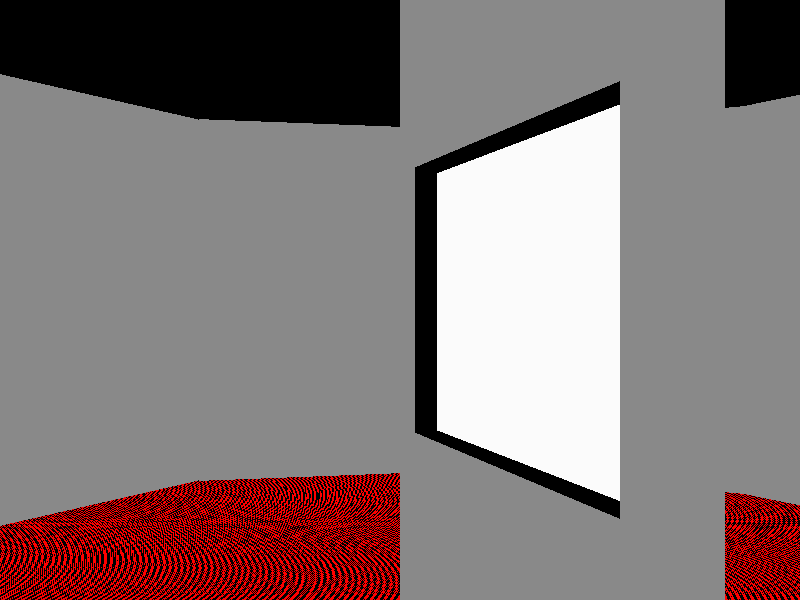 #version 3.7;
#include "colors.inc"
#include "shapes.inc"

/* 
Plan du sol avec vecteur normal Y P(x,z)
Axe de roation pour les transofromation Y
*/
plane { y, 0
    pigment{
        checker Red Black
        }
}

/* 
Definition de la couche exterieur et intï¿½rieur du mur 
Epaisseur = 15 cm
Longueur = 1m = 100 cm
Hauteur = 4 m = 400 cm
On texturera a la fin de l'assemblage des morceau en doublant cette couche et en ajoutant une couche de 1 cm de Verre au milieu 
pour les fenetres.
*/
#declare F_Mur_entier = box {
    <-7.5,0,0>,<7.5,400,100> //Centrage de la partie de mur par rapport a x = 0 et suit l'axe Z
}

#declare F_Mur_avec_fenetre = box {
    <-7.5,-200,-50>,<7.5,200,50> // Version du Mur centr�e sur (0,0,0) pour faire la fenetre
}
#declare F_Couche_Fenetre = Round_Box( 
    <-8,-40,-40>,
    <8,40,40>,
    0.3,
    false,
)
#declare F_Couche_verre = Round_Box( 
    <-1.5,0,0>,
    <1.5,79.5,79.5>, // Centrer comme les couches int/ext
    0.3,
    false,
)   

///MATERIAUX

#declare M_Mur = material{
    texture
    {
     pigment{
        rgb<0.5,0.5,0.5>
    }
    finish {
        ambient 1
        emission  0
        specular 1 roughness 1
        reflection 1
        }
    }
}
    
#declare M_Window_Glass =
material{    
    texture{
        pigment{ rgbf<0.98,0.98,0.98,0.8>}
            finish { diffuse 0.1
                reflection 0.2
                specular 0.8
                roughness 0.0003
                phong 1
                phong_size 400}
           }
} 

/* 
Definition taille du trou fenetre // Out
*/
    
    
    

/*                                                                                                  
Definition de la couche du milieu du mur 
Epaisseur = 3 cm
Longueur = 80cm
Hauteur = 80cm
On utilisera cette couche pour faire des fenetres dans notre piï¿½ce
*/

///HABILLAGE////
#declare Mur_Fenetre= object{
    F_Mur_avec_fenetre
    material{M_Mur}
}
#declare Mur = object{
    F_Mur_entier
    material{M_Mur}
}


#declare Glass_window = object{ 
    F_Couche_verre
    material{M_Window_Glass}
}

#declare Mur_Creuse = difference
{
    object
    {
        Mur_Fenetre
    }
    object
    {
        F_Couche_Fenetre
    }
}

object{
    Mur // Remplacer par mur avec fenetre une fois l'objet final crée
    scale <1,1,sqrt(10)> //Scale de Z
    rotate <0, 19, 0>
    translate <-600,0,0>
    // Segment AI P(x,z) 
}

object{
    Mur
    scale <1,1,sqrt(8)> //Scale de Z
    rotate <0, 45, 0>
    translate <-500,0,300>
    // Segment IH P(x,z)  
}

object{
    Mur // Remplacer par mur avec fenetre une fois l'objet final crée
    scale <1,1,sqrt(10)> //Scale de Z
    rotate <0, 71, 0>
    translate <-300,0,500>
    // Segment HC P(x,z) 
}

object{
    Mur
    scale <1,1,sqrt(10)> //Scale de Z
    rotate <0, 109, 0>
    translate <0,0,600>
    // Segment CG P(x,z)  
}

object{
    Mur // Remplacer par mur avec fenetre une fois l'objet final crée
    scale <1,1,sqrt(8)>
    rotate <0, 135, 0>
    translate <300,0,500>
    // Segment GF P(x,z) 
}

object{
    Mur
    scale <1,1,sqrt(10)> //Scale de Z
    rotate <0, 161, 0>
    translate <500,0,300>
    
    // Segment FB P(x,z) 
}
// Modifier les dimention de ces 3 murs si on veut ajouter des fenetre dedans 
object{
    Mur
    scale<1,1,8>
    translate<-600,0,-800>
    
    // Segment EA P(x,z)
}

object{
    Mur
    scale<1,1,8>
    translate<600,0,-800>
    
    // Segment DB P(x,z)
}

object{
    Mur
    scale<1,1,12>
    rotate<0,90,0>
    translate<-600,0,-800>
    
    // Segment ED P(x,z)
}


#declare Window_Object = union{
    object{Mur_Creuse translate<-7.5,200,20>}
    object{Glass_window translate<-6,159.5,-19.5>}
}

object{Window_Object}

/*
Ajouter du verre (table.pov)
Faire les fenetres (Round_Box voir meuble.pov)
Box qui ferme en haut + en bas
Skysphere + ï¿½clairement
*/

camera { location <-100,200,-100>
        right x*image_width/image_height
        look_at <0,200,100>
        
}

light_source{ 
    <-100,300,-100>
    rgb 1 
}

global_settings{
ambient_light rgb <1,1,1>
assumed_gamma 2.0 
}  